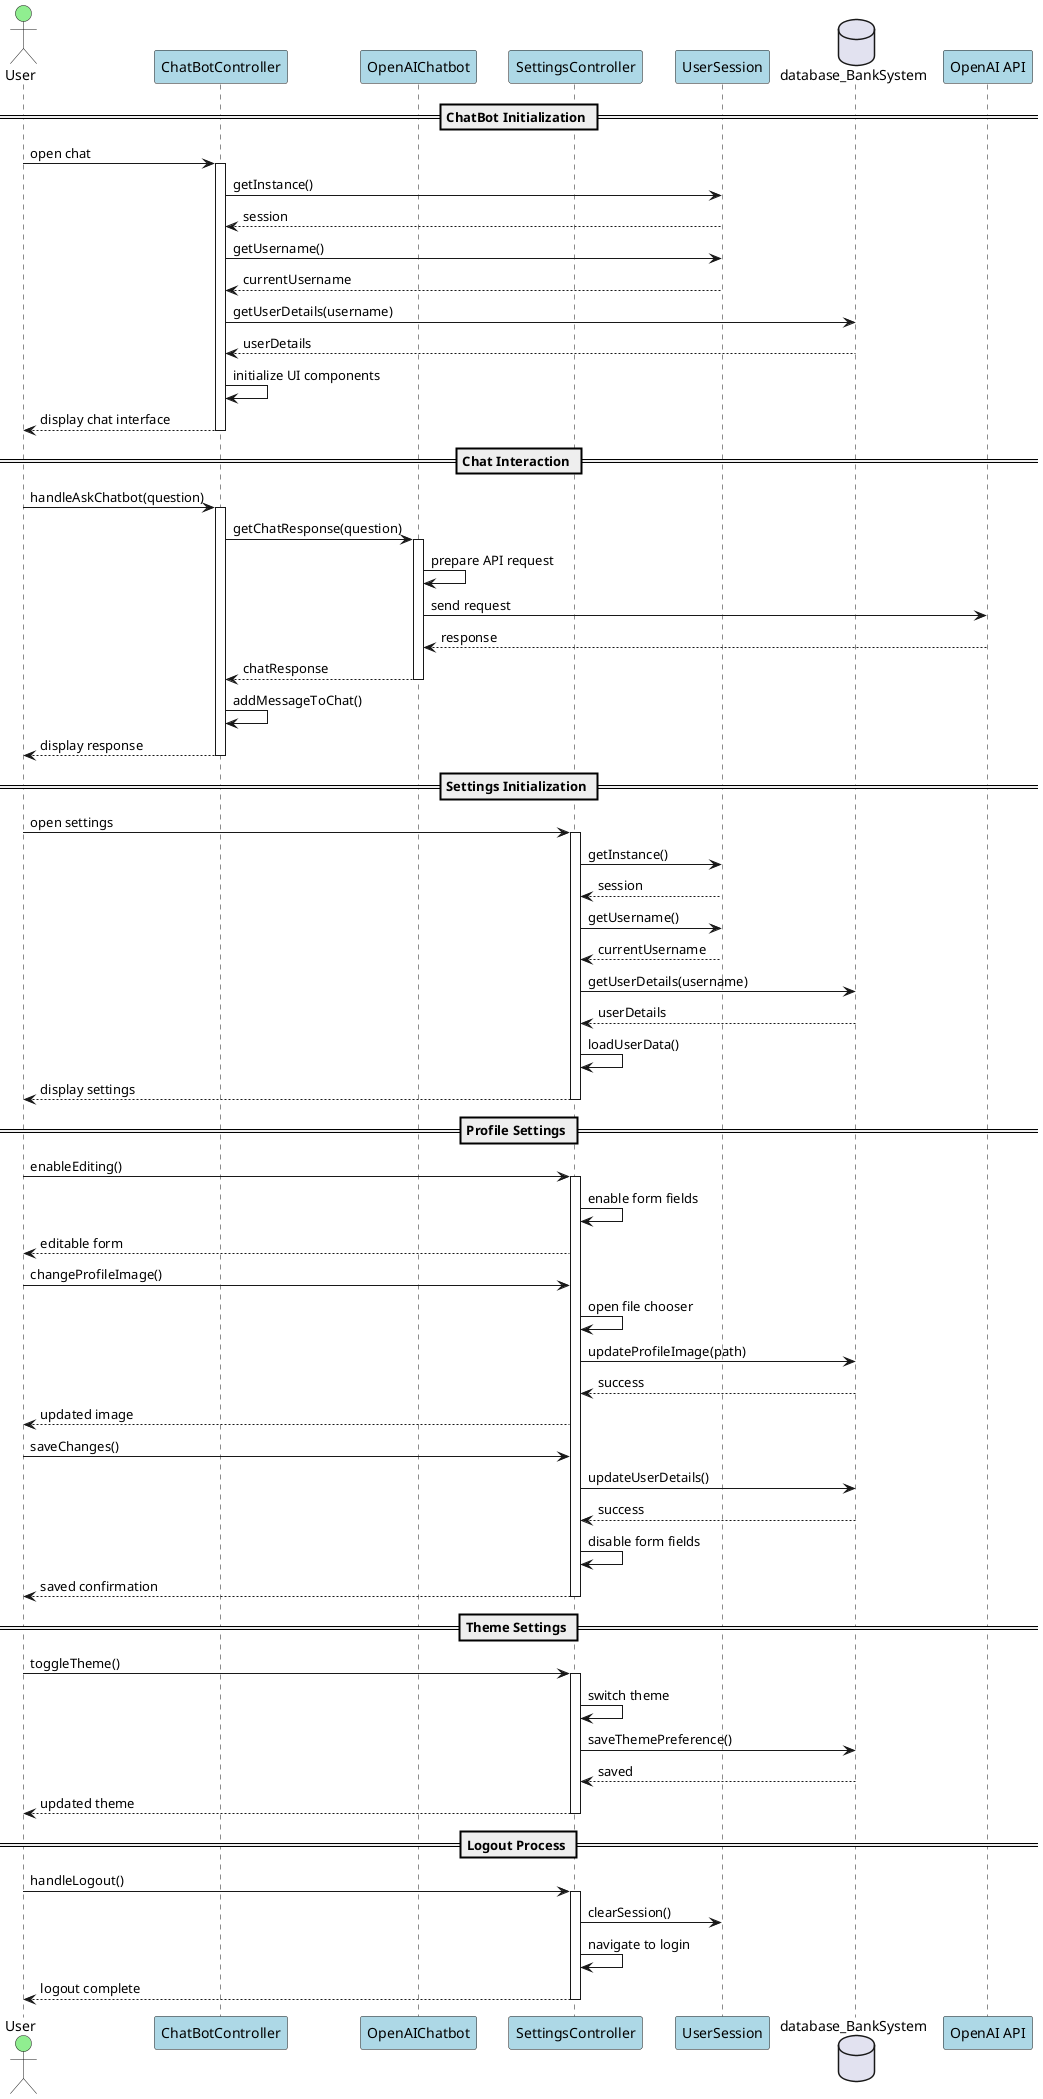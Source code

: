 @startuml Chatbot and Settings Implementation

skinparam sequence {
    ParticipantBackgroundColor LightBlue
    ActorBackgroundColor LightGreen
    DatabaseBackgroundColor LightYellow
}

actor User
participant "ChatBotController" as CBC
participant "OpenAIChatbot" as OAI
participant "SettingsController" as SC
participant "UserSession" as US
database "database_BankSystem" as DB

== ChatBot Initialization ==
User -> CBC: open chat
activate CBC
CBC -> US: getInstance()
US --> CBC: session
CBC -> US: getUsername()
US --> CBC: currentUsername
CBC -> DB: getUserDetails(username)
DB --> CBC: userDetails
CBC -> CBC: initialize UI components
CBC --> User: display chat interface
deactivate CBC

== Chat Interaction ==
User -> CBC: handleAskChatbot(question)
activate CBC
CBC -> OAI: getChatResponse(question)
activate OAI
OAI -> OAI: prepare API request
OAI -> "OpenAI API": send request
"OpenAI API" --> OAI: response
OAI --> CBC: chatResponse
deactivate OAI
CBC -> CBC: addMessageToChat()
CBC --> User: display response
deactivate CBC

== Settings Initialization ==
User -> SC: open settings
activate SC
SC -> US: getInstance()
US --> SC: session
SC -> US: getUsername()
US --> SC: currentUsername
SC -> DB: getUserDetails(username)
DB --> SC: userDetails
SC -> SC: loadUserData()
SC --> User: display settings
deactivate SC

== Profile Settings ==
User -> SC: enableEditing()
activate SC
SC -> SC: enable form fields
SC --> User: editable form

User -> SC: changeProfileImage()
SC -> SC: open file chooser
SC -> DB: updateProfileImage(path)
DB --> SC: success
SC --> User: updated image

User -> SC: saveChanges()
SC -> DB: updateUserDetails()
DB --> SC: success
SC -> SC: disable form fields
SC --> User: saved confirmation
deactivate SC

== Theme Settings ==
User -> SC: toggleTheme()
activate SC
SC -> SC: switch theme
SC -> DB: saveThemePreference()
DB --> SC: saved
SC --> User: updated theme
deactivate SC

== Logout Process ==
User -> SC: handleLogout()
activate SC
SC -> US: clearSession()
SC -> SC: navigate to login
SC --> User: logout complete
deactivate SC

@enduml 